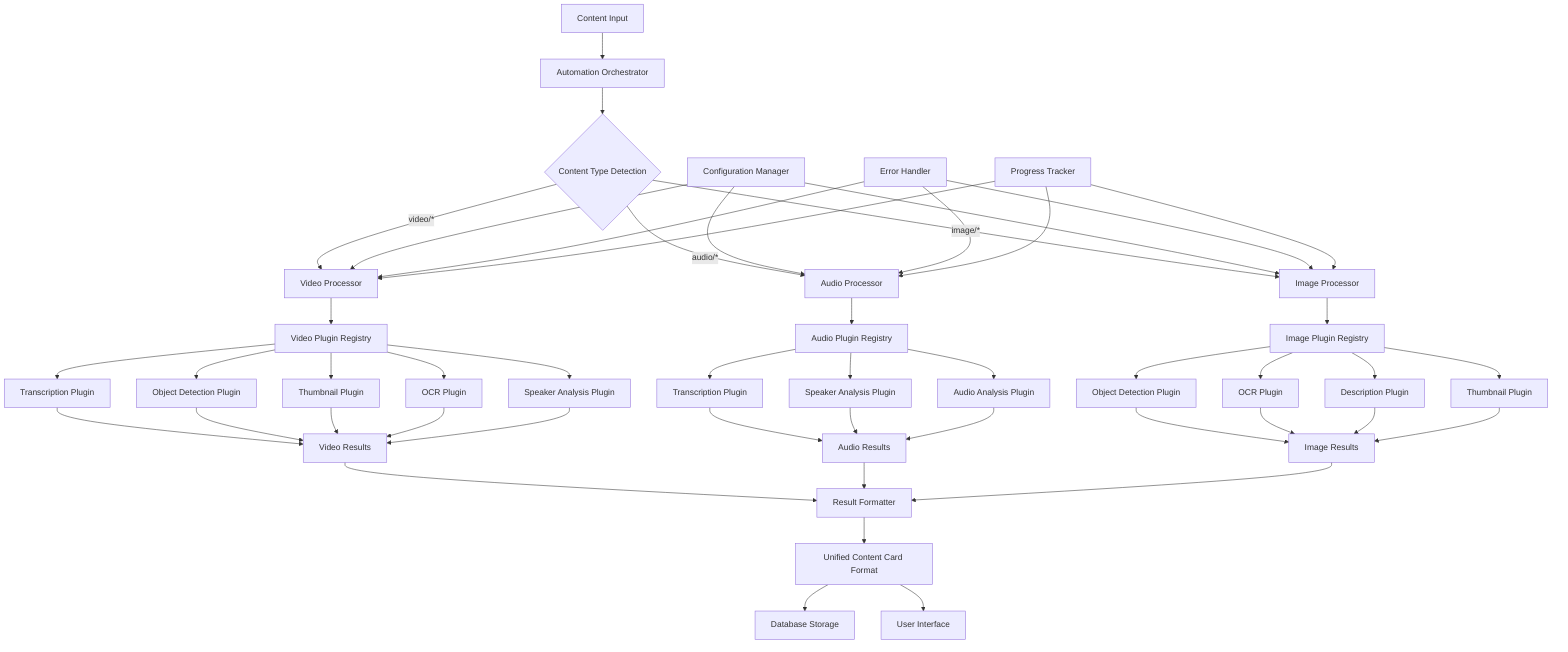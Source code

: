 graph TD
    A[Content Input] --> B[Automation Orchestrator]
    
    B --> C{Content Type Detection}
    C -->|video/*| D[Video Processor]
    C -->|audio/*| E[Audio Processor] 
    C -->|image/*| F[Image Processor]
    
    D --> G[Video Plugin Registry]
    E --> H[Audio Plugin Registry]
    F --> I[Image Plugin Registry]
    
    G --> G1[Transcription Plugin]
    G --> G2[Object Detection Plugin]
    G --> G3[Thumbnail Plugin]
    G --> G4[OCR Plugin]
    G --> G5[Speaker Analysis Plugin]
    
    H --> H1[Transcription Plugin]
    H --> H2[Speaker Analysis Plugin]
    H --> H3[Audio Analysis Plugin]
    
    I --> I1[Object Detection Plugin]
    I --> I2[OCR Plugin] 
    I --> I3[Description Plugin]
    I --> I4[Thumbnail Plugin]
    
    G1 --> J[Video Results]
    G2 --> J
    G3 --> J
    G4 --> J
    G5 --> J
    
    H1 --> K[Audio Results]
    H2 --> K
    H3 --> K
    
    I1 --> L[Image Results]
    I2 --> L
    I3 --> L
    I4 --> L
    
    J --> M[Result Formatter]
    K --> M
    L --> M
    
    M --> N[Unified Content Card Format]
    N --> O[Database Storage]
    N --> P[User Interface]
    
    Q[Configuration Manager] --> D
    Q --> E
    Q --> F
    
    R[Error Handler] --> D
    R --> E
    R --> F
    
    S[Progress Tracker] --> D
    S --> E
    S --> F